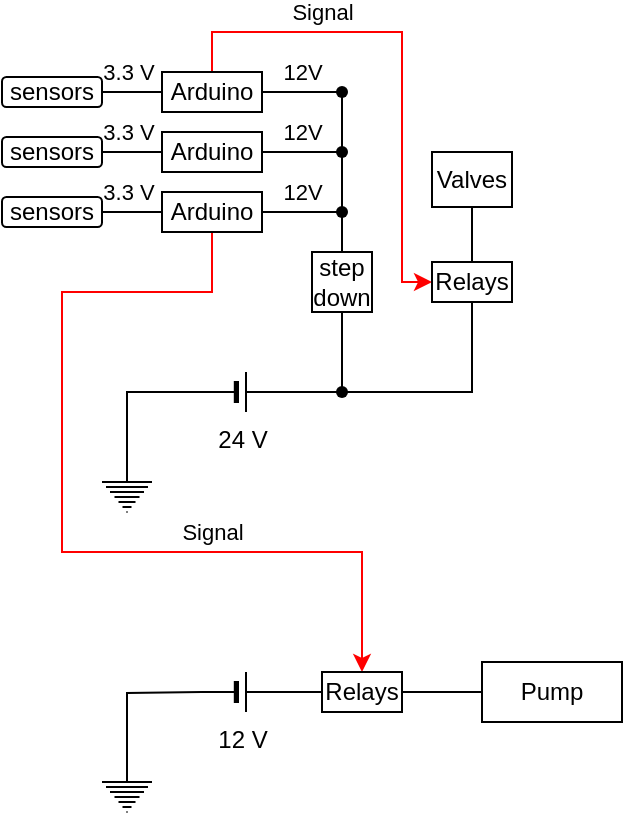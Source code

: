 <mxfile version="28.1.2">
  <diagram name="Page-1" id="btl3_zLyljsMoNGlid0N">
    <mxGraphModel dx="677" dy="470" grid="1" gridSize="10" guides="1" tooltips="1" connect="1" arrows="1" fold="1" page="1" pageScale="1" pageWidth="850" pageHeight="1100" math="0" shadow="0">
      <root>
        <mxCell id="0" />
        <mxCell id="1" parent="0" />
        <mxCell id="bDa-y90cCUntLPeZ9zy9-19" value="" style="pointerEvents=1;verticalLabelPosition=bottom;shadow=0;dashed=0;align=center;html=1;verticalAlign=top;shape=mxgraph.electrical.signal_sources.protective_earth;" vertex="1" parent="1">
          <mxGeometry x="60" y="320" width="25" height="20" as="geometry" />
        </mxCell>
        <mxCell id="bDa-y90cCUntLPeZ9zy9-63" style="edgeStyle=orthogonalEdgeStyle;rounded=0;orthogonalLoop=1;jettySize=auto;html=1;entryX=1;entryY=0.5;entryDx=0;entryDy=0;endArrow=none;endFill=0;" edge="1" parent="1" source="bDa-y90cCUntLPeZ9zy9-20" target="bDa-y90cCUntLPeZ9zy9-61">
          <mxGeometry relative="1" as="geometry" />
        </mxCell>
        <mxCell id="bDa-y90cCUntLPeZ9zy9-71" value="3.3 V" style="edgeLabel;html=1;align=center;verticalAlign=middle;resizable=0;points=[];" vertex="1" connectable="0" parent="bDa-y90cCUntLPeZ9zy9-63">
          <mxGeometry x="0.371" relative="1" as="geometry">
            <mxPoint x="-3" y="-10" as="offset" />
          </mxGeometry>
        </mxCell>
        <mxCell id="bDa-y90cCUntLPeZ9zy9-99" style="edgeStyle=orthogonalEdgeStyle;rounded=0;orthogonalLoop=1;jettySize=auto;html=1;exitX=0.5;exitY=0;exitDx=0;exitDy=0;entryX=0.5;entryY=0;entryDx=0;entryDy=0;strokeColor=#FF0000;" edge="1" parent="1" source="bDa-y90cCUntLPeZ9zy9-20" target="bDa-y90cCUntLPeZ9zy9-96">
          <mxGeometry relative="1" as="geometry">
            <Array as="points">
              <mxPoint x="115" y="230" />
              <mxPoint x="40" y="230" />
              <mxPoint x="40" y="360" />
              <mxPoint x="190" y="360" />
            </Array>
          </mxGeometry>
        </mxCell>
        <mxCell id="bDa-y90cCUntLPeZ9zy9-100" value="Signal" style="edgeLabel;html=1;align=center;verticalAlign=middle;resizable=0;points=[];" vertex="1" connectable="0" parent="bDa-y90cCUntLPeZ9zy9-99">
          <mxGeometry x="0.344" relative="1" as="geometry">
            <mxPoint x="11" y="-10" as="offset" />
          </mxGeometry>
        </mxCell>
        <mxCell id="bDa-y90cCUntLPeZ9zy9-20" value="Arduino" style="rounded=0;whiteSpace=wrap;html=1;direction=west;" vertex="1" parent="1">
          <mxGeometry x="90" y="180" width="50" height="20" as="geometry" />
        </mxCell>
        <mxCell id="bDa-y90cCUntLPeZ9zy9-21" value="24 V&lt;div&gt;&lt;br&gt;&lt;/div&gt;" style="verticalLabelPosition=bottom;shadow=0;dashed=0;align=center;fillColor=strokeColor;html=1;verticalAlign=top;strokeWidth=1;shape=mxgraph.electrical.miscellaneous.monocell_battery;" vertex="1" parent="1">
          <mxGeometry x="110" y="270" width="40" height="20" as="geometry" />
        </mxCell>
        <mxCell id="bDa-y90cCUntLPeZ9zy9-25" style="edgeStyle=orthogonalEdgeStyle;rounded=0;orthogonalLoop=1;jettySize=auto;html=1;exitX=0;exitY=0.5;exitDx=0;exitDy=0;exitPerimeter=0;entryX=0.5;entryY=0;entryDx=0;entryDy=0;entryPerimeter=0;endArrow=none;endFill=0;" edge="1" parent="1" source="bDa-y90cCUntLPeZ9zy9-21" target="bDa-y90cCUntLPeZ9zy9-19">
          <mxGeometry relative="1" as="geometry" />
        </mxCell>
        <mxCell id="bDa-y90cCUntLPeZ9zy9-43" style="edgeStyle=orthogonalEdgeStyle;rounded=0;orthogonalLoop=1;jettySize=auto;html=1;endArrow=none;endFill=0;" edge="1" parent="1" source="bDa-y90cCUntLPeZ9zy9-28" target="bDa-y90cCUntLPeZ9zy9-40">
          <mxGeometry relative="1" as="geometry" />
        </mxCell>
        <mxCell id="bDa-y90cCUntLPeZ9zy9-66" style="edgeStyle=orthogonalEdgeStyle;rounded=0;orthogonalLoop=1;jettySize=auto;html=1;exitX=1;exitY=0.5;exitDx=0;exitDy=0;entryX=1;entryY=0.5;entryDx=0;entryDy=0;endArrow=none;endFill=0;" edge="1" parent="1" source="bDa-y90cCUntLPeZ9zy9-28" target="bDa-y90cCUntLPeZ9zy9-64">
          <mxGeometry relative="1" as="geometry" />
        </mxCell>
        <mxCell id="bDa-y90cCUntLPeZ9zy9-72" value="3.3 V" style="edgeLabel;html=1;align=center;verticalAlign=middle;resizable=0;points=[];" vertex="1" connectable="0" parent="bDa-y90cCUntLPeZ9zy9-66">
          <mxGeometry x="0.078" relative="1" as="geometry">
            <mxPoint x="-1" y="-10" as="offset" />
          </mxGeometry>
        </mxCell>
        <mxCell id="bDa-y90cCUntLPeZ9zy9-28" value="Arduino" style="rounded=0;whiteSpace=wrap;html=1;direction=west;" vertex="1" parent="1">
          <mxGeometry x="90" y="150" width="50" height="20" as="geometry" />
        </mxCell>
        <mxCell id="bDa-y90cCUntLPeZ9zy9-44" style="edgeStyle=orthogonalEdgeStyle;rounded=0;orthogonalLoop=1;jettySize=auto;html=1;endArrow=none;endFill=0;" edge="1" parent="1" source="bDa-y90cCUntLPeZ9zy9-34" target="bDa-y90cCUntLPeZ9zy9-41">
          <mxGeometry relative="1" as="geometry" />
        </mxCell>
        <mxCell id="bDa-y90cCUntLPeZ9zy9-67" style="edgeStyle=orthogonalEdgeStyle;rounded=0;orthogonalLoop=1;jettySize=auto;html=1;exitX=1;exitY=0.5;exitDx=0;exitDy=0;entryX=1;entryY=0.5;entryDx=0;entryDy=0;endArrow=none;endFill=0;" edge="1" parent="1" source="bDa-y90cCUntLPeZ9zy9-34" target="bDa-y90cCUntLPeZ9zy9-65">
          <mxGeometry relative="1" as="geometry" />
        </mxCell>
        <mxCell id="bDa-y90cCUntLPeZ9zy9-73" value="3.3 V" style="edgeLabel;html=1;align=center;verticalAlign=middle;resizable=0;points=[];" vertex="1" connectable="0" parent="bDa-y90cCUntLPeZ9zy9-67">
          <mxGeometry x="-0.155" y="-1" relative="1" as="geometry">
            <mxPoint x="-5" y="-9" as="offset" />
          </mxGeometry>
        </mxCell>
        <mxCell id="bDa-y90cCUntLPeZ9zy9-91" style="edgeStyle=orthogonalEdgeStyle;rounded=0;orthogonalLoop=1;jettySize=auto;html=1;exitX=0.5;exitY=1;exitDx=0;exitDy=0;entryX=0;entryY=0.5;entryDx=0;entryDy=0;endArrow=classic;endFill=1;fillColor=#a20025;strokeColor=light-dark(#ff0000, #ffc5c5);" edge="1" parent="1" source="bDa-y90cCUntLPeZ9zy9-34" target="bDa-y90cCUntLPeZ9zy9-89">
          <mxGeometry relative="1" as="geometry">
            <Array as="points">
              <mxPoint x="115" y="100" />
              <mxPoint x="210" y="100" />
              <mxPoint x="210" y="225" />
            </Array>
          </mxGeometry>
        </mxCell>
        <mxCell id="bDa-y90cCUntLPeZ9zy9-92" value="Signal" style="edgeLabel;html=1;align=center;verticalAlign=middle;resizable=0;points=[];" vertex="1" connectable="0" parent="bDa-y90cCUntLPeZ9zy9-91">
          <mxGeometry x="-0.435" y="1" relative="1" as="geometry">
            <mxPoint x="3" y="-9" as="offset" />
          </mxGeometry>
        </mxCell>
        <mxCell id="bDa-y90cCUntLPeZ9zy9-34" value="Arduino" style="rounded=0;whiteSpace=wrap;html=1;direction=west;" vertex="1" parent="1">
          <mxGeometry x="90" y="120" width="50" height="20" as="geometry" />
        </mxCell>
        <mxCell id="bDa-y90cCUntLPeZ9zy9-37" value="" style="shape=waypoint;sketch=0;fillStyle=solid;size=6;pointerEvents=1;points=[];fillColor=none;resizable=0;rotatable=0;perimeter=centerPerimeter;snapToPoint=1;" vertex="1" parent="1">
          <mxGeometry x="170" y="180" width="20" height="20" as="geometry" />
        </mxCell>
        <mxCell id="bDa-y90cCUntLPeZ9zy9-46" style="edgeStyle=orthogonalEdgeStyle;rounded=0;orthogonalLoop=1;jettySize=auto;html=1;endArrow=none;endFill=0;" edge="1" parent="1" source="bDa-y90cCUntLPeZ9zy9-40" target="bDa-y90cCUntLPeZ9zy9-37">
          <mxGeometry relative="1" as="geometry" />
        </mxCell>
        <mxCell id="bDa-y90cCUntLPeZ9zy9-40" value="" style="shape=waypoint;sketch=0;fillStyle=solid;size=6;pointerEvents=1;points=[];fillColor=none;resizable=0;rotatable=0;perimeter=centerPerimeter;snapToPoint=1;" vertex="1" parent="1">
          <mxGeometry x="170" y="150" width="20" height="20" as="geometry" />
        </mxCell>
        <mxCell id="bDa-y90cCUntLPeZ9zy9-41" value="" style="shape=waypoint;sketch=0;fillStyle=solid;size=6;pointerEvents=1;points=[];fillColor=none;resizable=0;rotatable=0;perimeter=centerPerimeter;snapToPoint=1;" vertex="1" parent="1">
          <mxGeometry x="170" y="120" width="20" height="20" as="geometry" />
        </mxCell>
        <mxCell id="bDa-y90cCUntLPeZ9zy9-42" style="edgeStyle=orthogonalEdgeStyle;rounded=0;orthogonalLoop=1;jettySize=auto;html=1;entryX=0.094;entryY=0.491;entryDx=0;entryDy=0;entryPerimeter=0;endArrow=none;endFill=0;" edge="1" parent="1" source="bDa-y90cCUntLPeZ9zy9-20" target="bDa-y90cCUntLPeZ9zy9-37">
          <mxGeometry relative="1" as="geometry" />
        </mxCell>
        <mxCell id="bDa-y90cCUntLPeZ9zy9-47" value="12V" style="edgeLabel;html=1;align=center;verticalAlign=middle;resizable=0;points=[];" vertex="1" connectable="0" parent="bDa-y90cCUntLPeZ9zy9-42">
          <mxGeometry x="-0.429" y="-1" relative="1" as="geometry">
            <mxPoint x="3" y="-11" as="offset" />
          </mxGeometry>
        </mxCell>
        <mxCell id="bDa-y90cCUntLPeZ9zy9-45" style="edgeStyle=orthogonalEdgeStyle;rounded=0;orthogonalLoop=1;jettySize=auto;html=1;entryX=0.49;entryY=0.065;entryDx=0;entryDy=0;entryPerimeter=0;endArrow=none;endFill=0;" edge="1" parent="1" source="bDa-y90cCUntLPeZ9zy9-41" target="bDa-y90cCUntLPeZ9zy9-40">
          <mxGeometry relative="1" as="geometry" />
        </mxCell>
        <mxCell id="bDa-y90cCUntLPeZ9zy9-48" value="12V" style="edgeLabel;html=1;align=center;verticalAlign=middle;resizable=0;points=[];" vertex="1" connectable="0" parent="1">
          <mxGeometry x="160" y="150" as="geometry" />
        </mxCell>
        <mxCell id="bDa-y90cCUntLPeZ9zy9-49" value="12V" style="edgeLabel;html=1;align=center;verticalAlign=middle;resizable=0;points=[];" vertex="1" connectable="0" parent="1">
          <mxGeometry x="160" y="120" as="geometry" />
        </mxCell>
        <mxCell id="bDa-y90cCUntLPeZ9zy9-58" style="edgeStyle=orthogonalEdgeStyle;rounded=0;orthogonalLoop=1;jettySize=auto;html=1;exitX=0.5;exitY=0;exitDx=0;exitDy=0;endArrow=none;endFill=0;" edge="1" parent="1" source="bDa-y90cCUntLPeZ9zy9-55" target="bDa-y90cCUntLPeZ9zy9-37">
          <mxGeometry relative="1" as="geometry" />
        </mxCell>
        <mxCell id="bDa-y90cCUntLPeZ9zy9-55" value="step&lt;div&gt;down&lt;/div&gt;" style="whiteSpace=wrap;html=1;aspect=fixed;" vertex="1" parent="1">
          <mxGeometry x="165" y="210" width="30" height="30" as="geometry" />
        </mxCell>
        <mxCell id="bDa-y90cCUntLPeZ9zy9-61" value="sensors" style="rounded=1;whiteSpace=wrap;html=1;" vertex="1" parent="1">
          <mxGeometry x="10" y="182.5" width="50" height="15" as="geometry" />
        </mxCell>
        <mxCell id="bDa-y90cCUntLPeZ9zy9-64" value="sensors" style="rounded=1;whiteSpace=wrap;html=1;" vertex="1" parent="1">
          <mxGeometry x="10" y="152.5" width="50" height="15" as="geometry" />
        </mxCell>
        <mxCell id="bDa-y90cCUntLPeZ9zy9-65" value="sensors" style="rounded=1;whiteSpace=wrap;html=1;" vertex="1" parent="1">
          <mxGeometry x="10" y="122.5" width="50" height="15" as="geometry" />
        </mxCell>
        <mxCell id="bDa-y90cCUntLPeZ9zy9-90" style="edgeStyle=orthogonalEdgeStyle;rounded=0;orthogonalLoop=1;jettySize=auto;html=1;entryX=0.5;entryY=1;entryDx=0;entryDy=0;endArrow=none;endFill=0;" edge="1" parent="1" source="bDa-y90cCUntLPeZ9zy9-79" target="bDa-y90cCUntLPeZ9zy9-89">
          <mxGeometry relative="1" as="geometry" />
        </mxCell>
        <mxCell id="bDa-y90cCUntLPeZ9zy9-79" value="" style="shape=waypoint;sketch=0;fillStyle=solid;size=6;pointerEvents=1;points=[];fillColor=none;resizable=0;rotatable=0;perimeter=centerPerimeter;snapToPoint=1;" vertex="1" parent="1">
          <mxGeometry x="170" y="270" width="20" height="20" as="geometry" />
        </mxCell>
        <mxCell id="bDa-y90cCUntLPeZ9zy9-80" style="edgeStyle=orthogonalEdgeStyle;rounded=0;orthogonalLoop=1;jettySize=auto;html=1;exitX=1;exitY=0.5;exitDx=0;exitDy=0;exitPerimeter=0;entryX=-0.03;entryY=0.49;entryDx=0;entryDy=0;entryPerimeter=0;endArrow=none;endFill=0;" edge="1" parent="1" source="bDa-y90cCUntLPeZ9zy9-21" target="bDa-y90cCUntLPeZ9zy9-79">
          <mxGeometry relative="1" as="geometry" />
        </mxCell>
        <mxCell id="bDa-y90cCUntLPeZ9zy9-81" style="edgeStyle=orthogonalEdgeStyle;rounded=0;orthogonalLoop=1;jettySize=auto;html=1;entryX=0.61;entryY=0.29;entryDx=0;entryDy=0;entryPerimeter=0;endArrow=none;endFill=0;" edge="1" parent="1" source="bDa-y90cCUntLPeZ9zy9-55" target="bDa-y90cCUntLPeZ9zy9-79">
          <mxGeometry relative="1" as="geometry" />
        </mxCell>
        <mxCell id="bDa-y90cCUntLPeZ9zy9-97" style="edgeStyle=orthogonalEdgeStyle;rounded=0;orthogonalLoop=1;jettySize=auto;html=1;exitX=1;exitY=0.5;exitDx=0;exitDy=0;exitPerimeter=0;entryX=0;entryY=0.5;entryDx=0;entryDy=0;endArrow=none;endFill=0;" edge="1" parent="1" source="bDa-y90cCUntLPeZ9zy9-82" target="bDa-y90cCUntLPeZ9zy9-96">
          <mxGeometry relative="1" as="geometry" />
        </mxCell>
        <mxCell id="bDa-y90cCUntLPeZ9zy9-82" value="&lt;div&gt;12 V&lt;/div&gt;" style="verticalLabelPosition=bottom;shadow=0;dashed=0;align=center;fillColor=strokeColor;html=1;verticalAlign=top;strokeWidth=1;shape=mxgraph.electrical.miscellaneous.monocell_battery;" vertex="1" parent="1">
          <mxGeometry x="110" y="420" width="40" height="20" as="geometry" />
        </mxCell>
        <mxCell id="bDa-y90cCUntLPeZ9zy9-85" value="" style="pointerEvents=1;verticalLabelPosition=bottom;shadow=0;dashed=0;align=center;html=1;verticalAlign=top;shape=mxgraph.electrical.signal_sources.protective_earth;" vertex="1" parent="1">
          <mxGeometry x="60" y="470" width="25" height="20" as="geometry" />
        </mxCell>
        <mxCell id="bDa-y90cCUntLPeZ9zy9-86" style="edgeStyle=orthogonalEdgeStyle;rounded=0;orthogonalLoop=1;jettySize=auto;html=1;exitX=0;exitY=0.5;exitDx=0;exitDy=0;exitPerimeter=0;entryX=0.5;entryY=0;entryDx=0;entryDy=0;entryPerimeter=0;endArrow=none;endFill=0;" edge="1" parent="1" target="bDa-y90cCUntLPeZ9zy9-85">
          <mxGeometry relative="1" as="geometry">
            <mxPoint x="110" y="430" as="sourcePoint" />
          </mxGeometry>
        </mxCell>
        <mxCell id="bDa-y90cCUntLPeZ9zy9-87" value="Pump" style="rounded=0;whiteSpace=wrap;html=1;" vertex="1" parent="1">
          <mxGeometry x="250" y="415" width="70" height="30" as="geometry" />
        </mxCell>
        <mxCell id="bDa-y90cCUntLPeZ9zy9-94" value="" style="edgeStyle=orthogonalEdgeStyle;rounded=0;orthogonalLoop=1;jettySize=auto;html=1;endArrow=none;endFill=0;" edge="1" parent="1" source="bDa-y90cCUntLPeZ9zy9-89" target="bDa-y90cCUntLPeZ9zy9-93">
          <mxGeometry relative="1" as="geometry" />
        </mxCell>
        <mxCell id="bDa-y90cCUntLPeZ9zy9-89" value="Relays" style="rounded=0;whiteSpace=wrap;html=1;" vertex="1" parent="1">
          <mxGeometry x="225" y="215" width="40" height="20" as="geometry" />
        </mxCell>
        <mxCell id="bDa-y90cCUntLPeZ9zy9-93" value="Valves" style="rounded=0;whiteSpace=wrap;html=1;" vertex="1" parent="1">
          <mxGeometry x="225" y="160" width="40" height="27.5" as="geometry" />
        </mxCell>
        <mxCell id="bDa-y90cCUntLPeZ9zy9-98" style="edgeStyle=orthogonalEdgeStyle;rounded=0;orthogonalLoop=1;jettySize=auto;html=1;exitX=1;exitY=0.5;exitDx=0;exitDy=0;entryX=0;entryY=0.5;entryDx=0;entryDy=0;endArrow=none;endFill=0;" edge="1" parent="1" source="bDa-y90cCUntLPeZ9zy9-96" target="bDa-y90cCUntLPeZ9zy9-87">
          <mxGeometry relative="1" as="geometry" />
        </mxCell>
        <mxCell id="bDa-y90cCUntLPeZ9zy9-96" value="Relays" style="rounded=0;whiteSpace=wrap;html=1;" vertex="1" parent="1">
          <mxGeometry x="170" y="420" width="40" height="20" as="geometry" />
        </mxCell>
      </root>
    </mxGraphModel>
  </diagram>
</mxfile>

